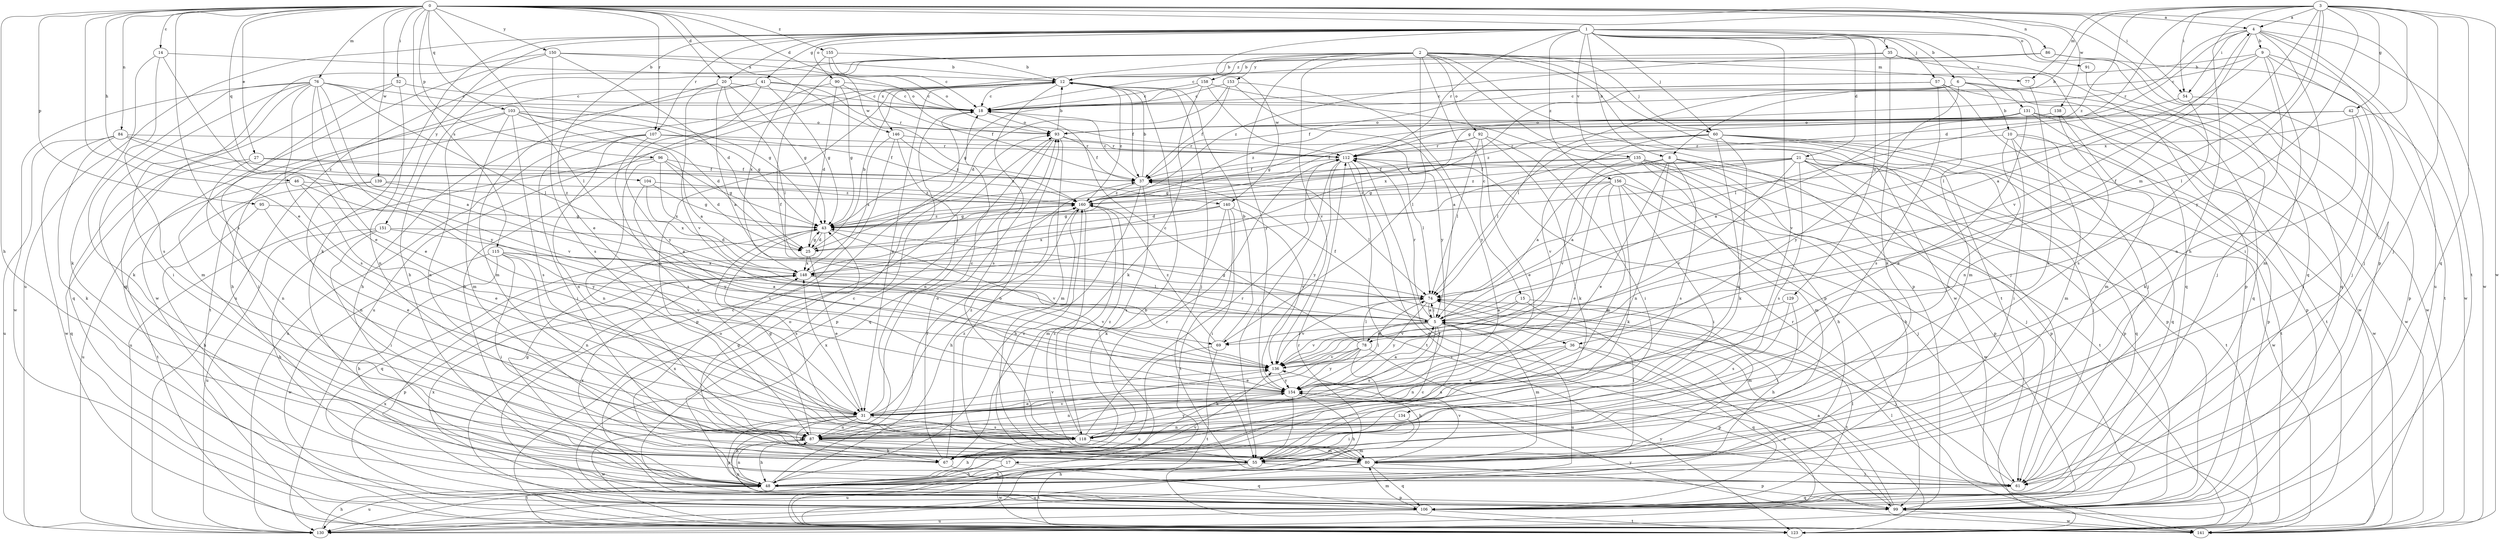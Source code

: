 strict digraph  {
0;
1;
2;
3;
4;
5;
6;
8;
9;
10;
12;
14;
15;
17;
18;
20;
21;
25;
27;
31;
35;
36;
37;
41;
42;
43;
46;
48;
52;
54;
55;
57;
60;
61;
67;
69;
74;
76;
77;
78;
80;
84;
86;
87;
90;
91;
92;
93;
95;
96;
99;
103;
104;
106;
107;
112;
115;
118;
123;
129;
130;
131;
134;
135;
136;
138;
139;
140;
141;
146;
148;
150;
151;
153;
154;
155;
156;
158;
160;
0 -> 4  [label=a];
0 -> 14  [label=c];
0 -> 20  [label=d];
0 -> 27  [label=e];
0 -> 31  [label=e];
0 -> 46  [label=h];
0 -> 48  [label=h];
0 -> 52  [label=i];
0 -> 54  [label=i];
0 -> 69  [label=l];
0 -> 76  [label=m];
0 -> 84  [label=n];
0 -> 86  [label=n];
0 -> 95  [label=p];
0 -> 96  [label=p];
0 -> 99  [label=p];
0 -> 103  [label=q];
0 -> 104  [label=q];
0 -> 107  [label=r];
0 -> 115  [label=s];
0 -> 118  [label=s];
0 -> 123  [label=t];
0 -> 138  [label=w];
0 -> 139  [label=w];
0 -> 140  [label=w];
0 -> 146  [label=x];
0 -> 150  [label=y];
0 -> 155  [label=z];
1 -> 6  [label=b];
1 -> 8  [label=b];
1 -> 20  [label=d];
1 -> 21  [label=d];
1 -> 31  [label=e];
1 -> 35  [label=f];
1 -> 41  [label=g];
1 -> 57  [label=j];
1 -> 60  [label=j];
1 -> 67  [label=k];
1 -> 90  [label=o];
1 -> 91  [label=o];
1 -> 106  [label=q];
1 -> 107  [label=r];
1 -> 112  [label=r];
1 -> 129  [label=u];
1 -> 130  [label=u];
1 -> 131  [label=v];
1 -> 134  [label=v];
1 -> 135  [label=v];
1 -> 140  [label=w];
1 -> 151  [label=y];
1 -> 156  [label=z];
2 -> 15  [label=c];
2 -> 36  [label=f];
2 -> 48  [label=h];
2 -> 60  [label=j];
2 -> 61  [label=j];
2 -> 69  [label=l];
2 -> 77  [label=m];
2 -> 92  [label=o];
2 -> 99  [label=p];
2 -> 123  [label=t];
2 -> 130  [label=u];
2 -> 136  [label=v];
2 -> 141  [label=w];
2 -> 146  [label=x];
2 -> 153  [label=y];
2 -> 154  [label=y];
2 -> 158  [label=z];
3 -> 4  [label=a];
3 -> 8  [label=b];
3 -> 25  [label=d];
3 -> 36  [label=f];
3 -> 42  [label=g];
3 -> 48  [label=h];
3 -> 54  [label=i];
3 -> 61  [label=j];
3 -> 69  [label=l];
3 -> 77  [label=m];
3 -> 78  [label=m];
3 -> 106  [label=q];
3 -> 141  [label=w];
3 -> 148  [label=x];
3 -> 154  [label=y];
3 -> 160  [label=z];
4 -> 9  [label=b];
4 -> 43  [label=g];
4 -> 54  [label=i];
4 -> 55  [label=i];
4 -> 61  [label=j];
4 -> 112  [label=r];
4 -> 130  [label=u];
4 -> 136  [label=v];
4 -> 141  [label=w];
5 -> 4  [label=a];
5 -> 17  [label=c];
5 -> 37  [label=f];
5 -> 43  [label=g];
5 -> 61  [label=j];
5 -> 69  [label=l];
5 -> 74  [label=l];
5 -> 78  [label=m];
5 -> 80  [label=m];
5 -> 112  [label=r];
5 -> 118  [label=s];
5 -> 123  [label=t];
5 -> 130  [label=u];
5 -> 136  [label=v];
6 -> 10  [label=b];
6 -> 18  [label=c];
6 -> 74  [label=l];
6 -> 106  [label=q];
6 -> 141  [label=w];
6 -> 148  [label=x];
6 -> 154  [label=y];
8 -> 5  [label=a];
8 -> 31  [label=e];
8 -> 37  [label=f];
8 -> 48  [label=h];
8 -> 87  [label=n];
8 -> 99  [label=p];
8 -> 118  [label=s];
8 -> 123  [label=t];
9 -> 12  [label=b];
9 -> 18  [label=c];
9 -> 61  [label=j];
9 -> 74  [label=l];
9 -> 80  [label=m];
9 -> 87  [label=n];
9 -> 123  [label=t];
10 -> 55  [label=i];
10 -> 80  [label=m];
10 -> 99  [label=p];
10 -> 112  [label=r];
10 -> 118  [label=s];
10 -> 141  [label=w];
12 -> 18  [label=c];
12 -> 31  [label=e];
12 -> 37  [label=f];
12 -> 61  [label=j];
12 -> 87  [label=n];
12 -> 118  [label=s];
12 -> 130  [label=u];
12 -> 160  [label=z];
14 -> 12  [label=b];
14 -> 31  [label=e];
14 -> 67  [label=k];
14 -> 118  [label=s];
15 -> 5  [label=a];
15 -> 48  [label=h];
15 -> 80  [label=m];
15 -> 136  [label=v];
17 -> 43  [label=g];
17 -> 48  [label=h];
17 -> 106  [label=q];
17 -> 123  [label=t];
18 -> 93  [label=o];
20 -> 5  [label=a];
20 -> 18  [label=c];
20 -> 43  [label=g];
20 -> 74  [label=l];
20 -> 80  [label=m];
20 -> 136  [label=v];
21 -> 5  [label=a];
21 -> 37  [label=f];
21 -> 43  [label=g];
21 -> 61  [label=j];
21 -> 99  [label=p];
21 -> 106  [label=q];
21 -> 118  [label=s];
21 -> 136  [label=v];
21 -> 141  [label=w];
21 -> 160  [label=z];
25 -> 12  [label=b];
25 -> 31  [label=e];
25 -> 43  [label=g];
25 -> 148  [label=x];
27 -> 37  [label=f];
27 -> 87  [label=n];
27 -> 106  [label=q];
27 -> 160  [label=z];
31 -> 18  [label=c];
31 -> 48  [label=h];
31 -> 67  [label=k];
31 -> 87  [label=n];
31 -> 99  [label=p];
31 -> 118  [label=s];
31 -> 136  [label=v];
31 -> 141  [label=w];
31 -> 148  [label=x];
31 -> 160  [label=z];
35 -> 12  [label=b];
35 -> 67  [label=k];
35 -> 99  [label=p];
35 -> 106  [label=q];
35 -> 160  [label=z];
36 -> 31  [label=e];
36 -> 87  [label=n];
36 -> 106  [label=q];
36 -> 130  [label=u];
36 -> 136  [label=v];
37 -> 12  [label=b];
37 -> 18  [label=c];
37 -> 48  [label=h];
37 -> 74  [label=l];
37 -> 118  [label=s];
37 -> 160  [label=z];
41 -> 18  [label=c];
41 -> 43  [label=g];
41 -> 48  [label=h];
41 -> 112  [label=r];
41 -> 123  [label=t];
41 -> 154  [label=y];
42 -> 55  [label=i];
42 -> 67  [label=k];
42 -> 93  [label=o];
42 -> 160  [label=z];
43 -> 25  [label=d];
43 -> 106  [label=q];
43 -> 118  [label=s];
43 -> 136  [label=v];
43 -> 160  [label=z];
46 -> 31  [label=e];
46 -> 130  [label=u];
46 -> 154  [label=y];
46 -> 160  [label=z];
48 -> 12  [label=b];
48 -> 18  [label=c];
48 -> 37  [label=f];
48 -> 43  [label=g];
48 -> 87  [label=n];
48 -> 99  [label=p];
48 -> 112  [label=r];
48 -> 130  [label=u];
48 -> 136  [label=v];
52 -> 18  [label=c];
52 -> 80  [label=m];
52 -> 87  [label=n];
52 -> 106  [label=q];
54 -> 74  [label=l];
54 -> 99  [label=p];
54 -> 118  [label=s];
55 -> 5  [label=a];
55 -> 48  [label=h];
55 -> 61  [label=j];
55 -> 93  [label=o];
55 -> 123  [label=t];
55 -> 130  [label=u];
55 -> 160  [label=z];
57 -> 18  [label=c];
57 -> 37  [label=f];
57 -> 61  [label=j];
57 -> 80  [label=m];
57 -> 118  [label=s];
57 -> 141  [label=w];
60 -> 61  [label=j];
60 -> 67  [label=k];
60 -> 74  [label=l];
60 -> 87  [label=n];
60 -> 99  [label=p];
60 -> 106  [label=q];
60 -> 112  [label=r];
60 -> 123  [label=t];
60 -> 136  [label=v];
61 -> 106  [label=q];
61 -> 112  [label=r];
61 -> 148  [label=x];
61 -> 154  [label=y];
67 -> 93  [label=o];
67 -> 141  [label=w];
67 -> 148  [label=x];
67 -> 160  [label=z];
69 -> 12  [label=b];
69 -> 123  [label=t];
69 -> 130  [label=u];
69 -> 160  [label=z];
74 -> 5  [label=a];
74 -> 136  [label=v];
74 -> 154  [label=y];
76 -> 5  [label=a];
76 -> 18  [label=c];
76 -> 31  [label=e];
76 -> 43  [label=g];
76 -> 55  [label=i];
76 -> 61  [label=j];
76 -> 67  [label=k];
76 -> 74  [label=l];
76 -> 118  [label=s];
76 -> 141  [label=w];
76 -> 154  [label=y];
77 -> 118  [label=s];
78 -> 18  [label=c];
78 -> 31  [label=e];
78 -> 48  [label=h];
78 -> 67  [label=k];
78 -> 74  [label=l];
78 -> 99  [label=p];
78 -> 136  [label=v];
78 -> 154  [label=y];
80 -> 48  [label=h];
80 -> 74  [label=l];
80 -> 99  [label=p];
80 -> 106  [label=q];
80 -> 130  [label=u];
80 -> 136  [label=v];
80 -> 160  [label=z];
84 -> 67  [label=k];
84 -> 112  [label=r];
84 -> 130  [label=u];
84 -> 136  [label=v];
84 -> 141  [label=w];
84 -> 160  [label=z];
86 -> 12  [label=b];
86 -> 18  [label=c];
86 -> 106  [label=q];
86 -> 141  [label=w];
87 -> 43  [label=g];
87 -> 48  [label=h];
87 -> 55  [label=i];
87 -> 67  [label=k];
87 -> 80  [label=m];
87 -> 136  [label=v];
90 -> 18  [label=c];
90 -> 25  [label=d];
90 -> 37  [label=f];
90 -> 43  [label=g];
90 -> 48  [label=h];
91 -> 61  [label=j];
92 -> 31  [label=e];
92 -> 37  [label=f];
92 -> 55  [label=i];
92 -> 67  [label=k];
92 -> 74  [label=l];
92 -> 112  [label=r];
93 -> 12  [label=b];
93 -> 37  [label=f];
93 -> 80  [label=m];
93 -> 99  [label=p];
93 -> 106  [label=q];
93 -> 112  [label=r];
95 -> 31  [label=e];
95 -> 43  [label=g];
95 -> 48  [label=h];
96 -> 25  [label=d];
96 -> 37  [label=f];
96 -> 43  [label=g];
96 -> 87  [label=n];
96 -> 130  [label=u];
96 -> 148  [label=x];
99 -> 5  [label=a];
99 -> 93  [label=o];
99 -> 112  [label=r];
99 -> 141  [label=w];
99 -> 148  [label=x];
103 -> 5  [label=a];
103 -> 25  [label=d];
103 -> 43  [label=g];
103 -> 55  [label=i];
103 -> 80  [label=m];
103 -> 87  [label=n];
103 -> 93  [label=o];
103 -> 118  [label=s];
104 -> 43  [label=g];
104 -> 148  [label=x];
104 -> 154  [label=y];
104 -> 160  [label=z];
106 -> 18  [label=c];
106 -> 74  [label=l];
106 -> 80  [label=m];
106 -> 87  [label=n];
106 -> 123  [label=t];
106 -> 130  [label=u];
107 -> 37  [label=f];
107 -> 55  [label=i];
107 -> 87  [label=n];
107 -> 112  [label=r];
107 -> 118  [label=s];
107 -> 130  [label=u];
112 -> 37  [label=f];
112 -> 55  [label=i];
112 -> 74  [label=l];
112 -> 99  [label=p];
112 -> 123  [label=t];
112 -> 154  [label=y];
115 -> 5  [label=a];
115 -> 48  [label=h];
115 -> 55  [label=i];
115 -> 87  [label=n];
115 -> 136  [label=v];
115 -> 141  [label=w];
115 -> 148  [label=x];
118 -> 48  [label=h];
118 -> 80  [label=m];
118 -> 112  [label=r];
118 -> 154  [label=y];
118 -> 160  [label=z];
123 -> 12  [label=b];
129 -> 5  [label=a];
129 -> 55  [label=i];
129 -> 118  [label=s];
130 -> 48  [label=h];
131 -> 5  [label=a];
131 -> 31  [label=e];
131 -> 93  [label=o];
131 -> 99  [label=p];
131 -> 123  [label=t];
131 -> 141  [label=w];
131 -> 160  [label=z];
134 -> 55  [label=i];
134 -> 87  [label=n];
135 -> 37  [label=f];
135 -> 43  [label=g];
135 -> 48  [label=h];
135 -> 80  [label=m];
135 -> 99  [label=p];
135 -> 123  [label=t];
135 -> 136  [label=v];
136 -> 154  [label=y];
138 -> 43  [label=g];
138 -> 80  [label=m];
138 -> 87  [label=n];
138 -> 93  [label=o];
139 -> 5  [label=a];
139 -> 87  [label=n];
139 -> 123  [label=t];
139 -> 160  [label=z];
140 -> 43  [label=g];
140 -> 55  [label=i];
140 -> 67  [label=k];
140 -> 123  [label=t];
140 -> 136  [label=v];
140 -> 148  [label=x];
141 -> 74  [label=l];
141 -> 93  [label=o];
141 -> 112  [label=r];
141 -> 148  [label=x];
141 -> 154  [label=y];
146 -> 87  [label=n];
146 -> 99  [label=p];
146 -> 112  [label=r];
146 -> 148  [label=x];
146 -> 160  [label=z];
148 -> 74  [label=l];
148 -> 99  [label=p];
148 -> 136  [label=v];
148 -> 160  [label=z];
150 -> 12  [label=b];
150 -> 25  [label=d];
150 -> 93  [label=o];
150 -> 106  [label=q];
150 -> 118  [label=s];
150 -> 141  [label=w];
151 -> 25  [label=d];
151 -> 48  [label=h];
151 -> 55  [label=i];
151 -> 130  [label=u];
151 -> 136  [label=v];
153 -> 5  [label=a];
153 -> 18  [label=c];
153 -> 25  [label=d];
153 -> 37  [label=f];
153 -> 154  [label=y];
154 -> 5  [label=a];
154 -> 31  [label=e];
154 -> 48  [label=h];
154 -> 55  [label=i];
154 -> 74  [label=l];
154 -> 87  [label=n];
155 -> 12  [label=b];
155 -> 18  [label=c];
155 -> 93  [label=o];
155 -> 148  [label=x];
156 -> 25  [label=d];
156 -> 31  [label=e];
156 -> 55  [label=i];
156 -> 61  [label=j];
156 -> 67  [label=k];
156 -> 87  [label=n];
156 -> 141  [label=w];
156 -> 160  [label=z];
158 -> 18  [label=c];
158 -> 43  [label=g];
158 -> 67  [label=k];
158 -> 99  [label=p];
158 -> 154  [label=y];
160 -> 43  [label=g];
160 -> 48  [label=h];
160 -> 80  [label=m];
}
